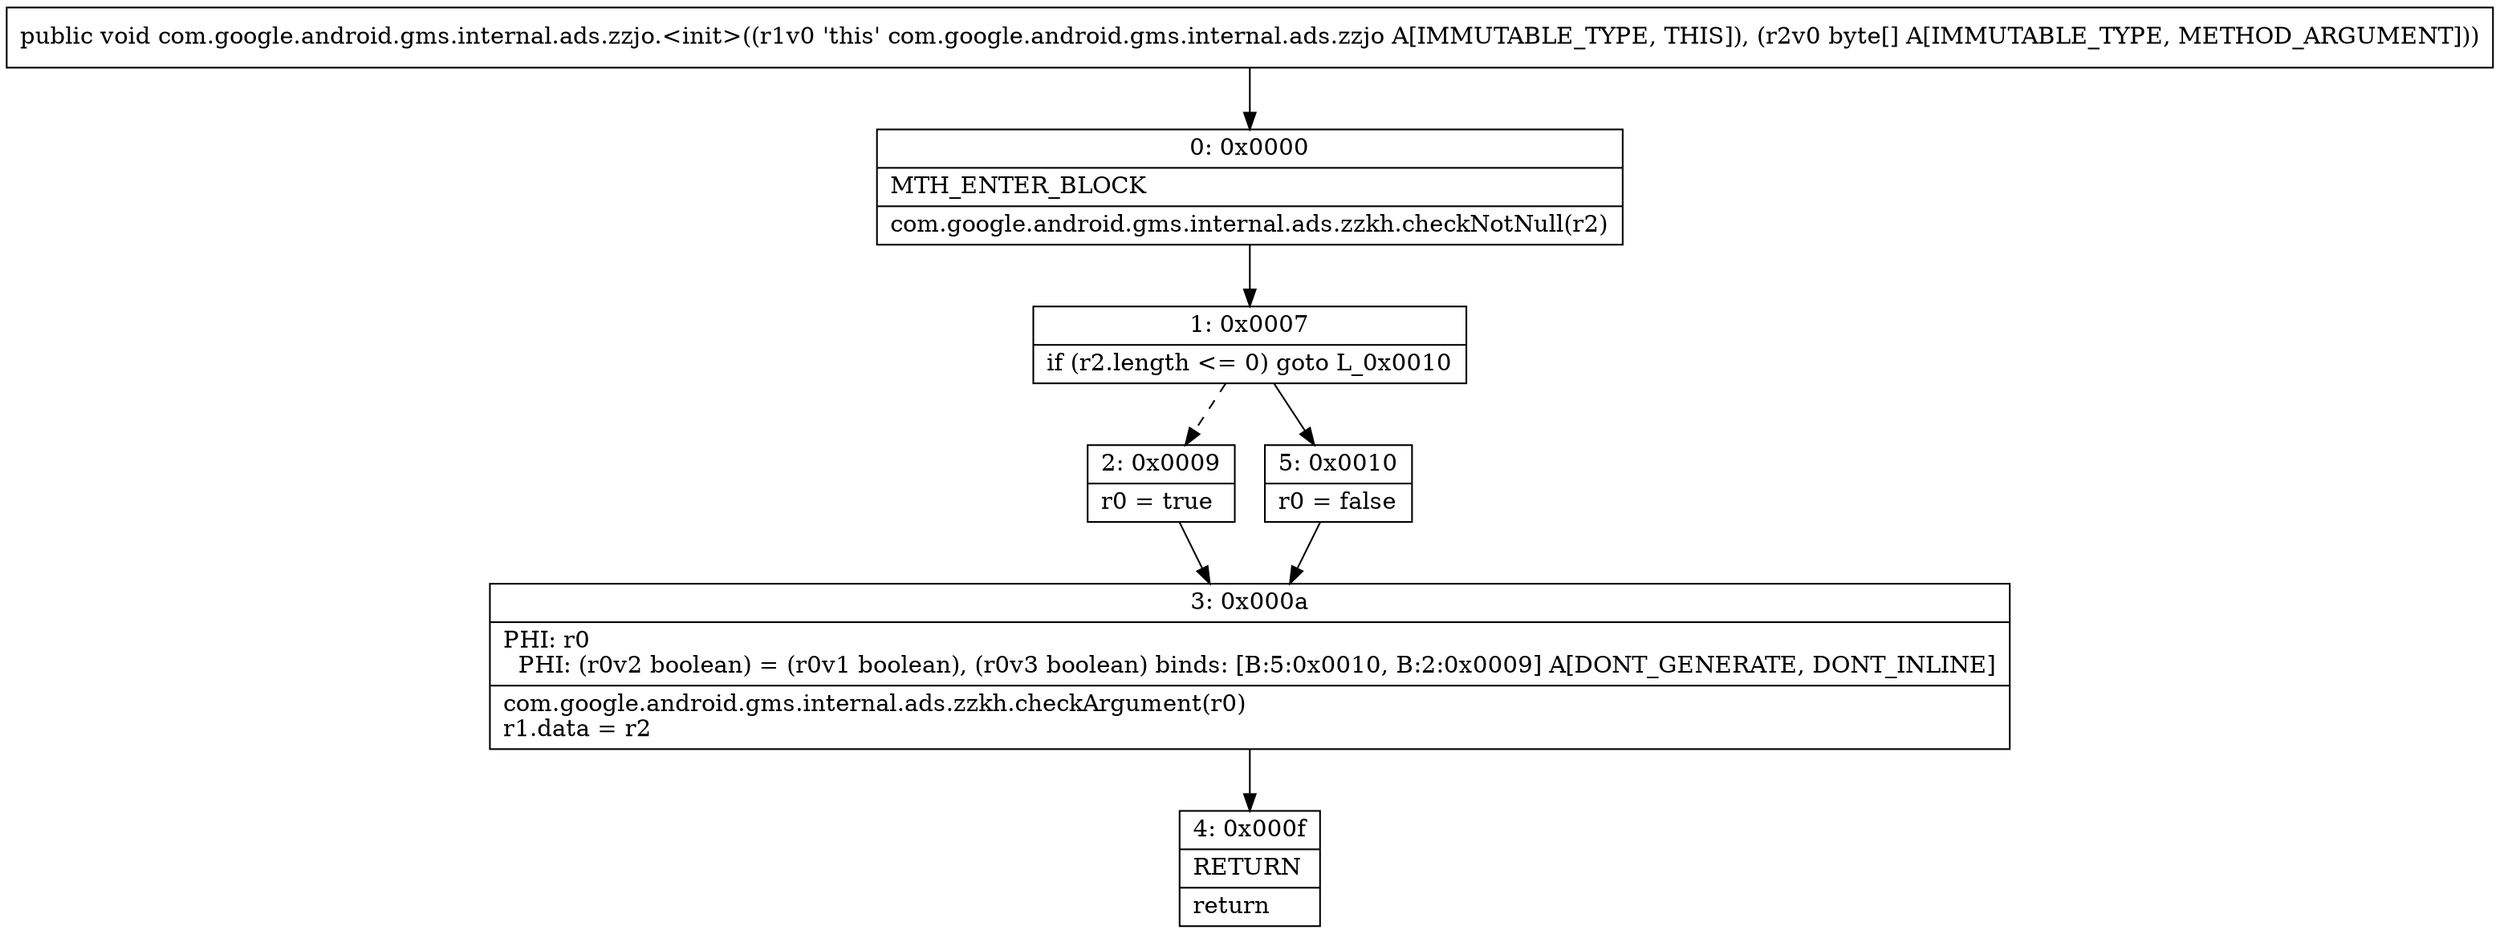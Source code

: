 digraph "CFG forcom.google.android.gms.internal.ads.zzjo.\<init\>([B)V" {
Node_0 [shape=record,label="{0\:\ 0x0000|MTH_ENTER_BLOCK\l|com.google.android.gms.internal.ads.zzkh.checkNotNull(r2)\l}"];
Node_1 [shape=record,label="{1\:\ 0x0007|if (r2.length \<= 0) goto L_0x0010\l}"];
Node_2 [shape=record,label="{2\:\ 0x0009|r0 = true\l}"];
Node_3 [shape=record,label="{3\:\ 0x000a|PHI: r0 \l  PHI: (r0v2 boolean) = (r0v1 boolean), (r0v3 boolean) binds: [B:5:0x0010, B:2:0x0009] A[DONT_GENERATE, DONT_INLINE]\l|com.google.android.gms.internal.ads.zzkh.checkArgument(r0)\lr1.data = r2\l}"];
Node_4 [shape=record,label="{4\:\ 0x000f|RETURN\l|return\l}"];
Node_5 [shape=record,label="{5\:\ 0x0010|r0 = false\l}"];
MethodNode[shape=record,label="{public void com.google.android.gms.internal.ads.zzjo.\<init\>((r1v0 'this' com.google.android.gms.internal.ads.zzjo A[IMMUTABLE_TYPE, THIS]), (r2v0 byte[] A[IMMUTABLE_TYPE, METHOD_ARGUMENT])) }"];
MethodNode -> Node_0;
Node_0 -> Node_1;
Node_1 -> Node_2[style=dashed];
Node_1 -> Node_5;
Node_2 -> Node_3;
Node_3 -> Node_4;
Node_5 -> Node_3;
}

